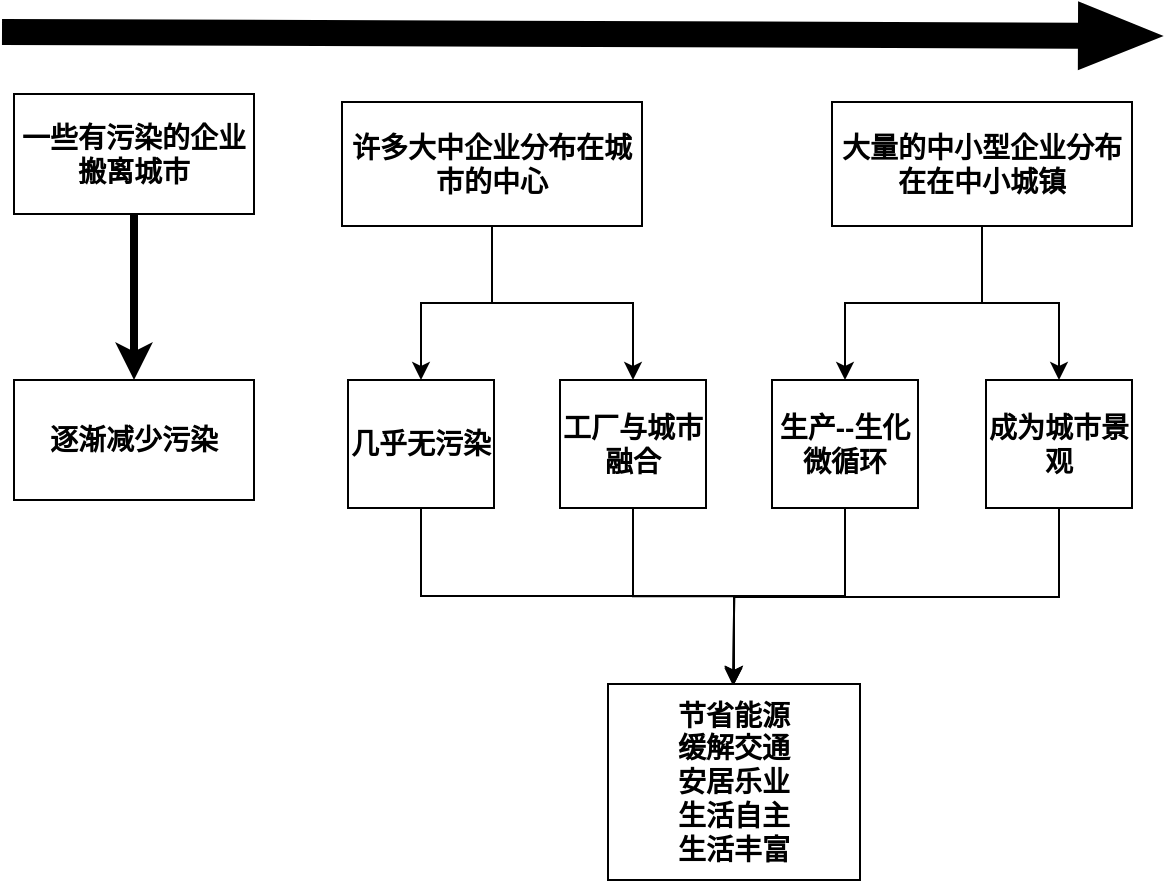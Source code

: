 <mxfile version="18.1.3" type="github">
  <diagram id="ssd9Ek4S8vyrCQEDqdm_" name="Page-1">
    <mxGraphModel dx="1038" dy="975" grid="0" gridSize="10" guides="1" tooltips="1" connect="1" arrows="1" fold="1" page="0" pageScale="1" pageWidth="827" pageHeight="1169" math="0" shadow="0">
      <root>
        <mxCell id="0" />
        <mxCell id="1" parent="0" />
        <mxCell id="1KLsVy8x2Pbju-mjb7nF-10" style="rounded=0;orthogonalLoop=1;jettySize=auto;html=1;exitX=0.5;exitY=1;exitDx=0;exitDy=0;fontSize=14;entryX=0.5;entryY=0;entryDx=0;entryDy=0;strokeWidth=4;" edge="1" parent="1" source="1KLsVy8x2Pbju-mjb7nF-1" target="1KLsVy8x2Pbju-mjb7nF-2">
          <mxGeometry relative="1" as="geometry">
            <mxPoint x="204" y="109" as="targetPoint" />
          </mxGeometry>
        </mxCell>
        <mxCell id="1KLsVy8x2Pbju-mjb7nF-1" value="&lt;b&gt;&lt;font style=&quot;font-size: 14px;&quot;&gt;一些有污染的企业搬离城市&lt;/font&gt;&lt;/b&gt;" style="rounded=0;whiteSpace=wrap;html=1;" vertex="1" parent="1">
          <mxGeometry x="136" y="-34" width="120" height="60" as="geometry" />
        </mxCell>
        <mxCell id="1KLsVy8x2Pbju-mjb7nF-2" value="&lt;span style=&quot;font-size: 14px;&quot;&gt;&lt;b&gt;逐渐减少污染&lt;/b&gt;&lt;/span&gt;" style="rounded=0;whiteSpace=wrap;html=1;" vertex="1" parent="1">
          <mxGeometry x="136" y="109" width="120" height="60" as="geometry" />
        </mxCell>
        <mxCell id="1KLsVy8x2Pbju-mjb7nF-11" style="edgeStyle=orthogonalEdgeStyle;rounded=0;orthogonalLoop=1;jettySize=auto;html=1;exitX=0.5;exitY=1;exitDx=0;exitDy=0;fontSize=14;strokeWidth=1;entryX=0.5;entryY=0;entryDx=0;entryDy=0;" edge="1" parent="1" source="1KLsVy8x2Pbju-mjb7nF-3" target="1KLsVy8x2Pbju-mjb7nF-5">
          <mxGeometry relative="1" as="geometry">
            <mxPoint x="375" y="85.2" as="targetPoint" />
          </mxGeometry>
        </mxCell>
        <mxCell id="1KLsVy8x2Pbju-mjb7nF-13" style="edgeStyle=orthogonalEdgeStyle;rounded=0;orthogonalLoop=1;jettySize=auto;html=1;exitX=0.5;exitY=1;exitDx=0;exitDy=0;entryX=0.5;entryY=0;entryDx=0;entryDy=0;fontSize=14;strokeWidth=1;" edge="1" parent="1" source="1KLsVy8x2Pbju-mjb7nF-3" target="1KLsVy8x2Pbju-mjb7nF-6">
          <mxGeometry relative="1" as="geometry" />
        </mxCell>
        <mxCell id="1KLsVy8x2Pbju-mjb7nF-3" value="&lt;b&gt;&lt;font style=&quot;font-size: 14px;&quot;&gt;许多大中企业分布在城市的中心&lt;/font&gt;&lt;/b&gt;" style="rounded=0;whiteSpace=wrap;html=1;" vertex="1" parent="1">
          <mxGeometry x="300" y="-30" width="150" height="62" as="geometry" />
        </mxCell>
        <mxCell id="1KLsVy8x2Pbju-mjb7nF-16" style="edgeStyle=orthogonalEdgeStyle;rounded=0;orthogonalLoop=1;jettySize=auto;html=1;exitX=0.5;exitY=1;exitDx=0;exitDy=0;entryX=0.5;entryY=0;entryDx=0;entryDy=0;fontSize=14;strokeWidth=1;" edge="1" parent="1" source="1KLsVy8x2Pbju-mjb7nF-4" target="1KLsVy8x2Pbju-mjb7nF-7">
          <mxGeometry relative="1" as="geometry" />
        </mxCell>
        <mxCell id="1KLsVy8x2Pbju-mjb7nF-18" style="edgeStyle=orthogonalEdgeStyle;rounded=0;orthogonalLoop=1;jettySize=auto;html=1;exitX=0.5;exitY=1;exitDx=0;exitDy=0;fontSize=14;strokeWidth=1;" edge="1" parent="1" source="1KLsVy8x2Pbju-mjb7nF-4" target="1KLsVy8x2Pbju-mjb7nF-8">
          <mxGeometry relative="1" as="geometry" />
        </mxCell>
        <mxCell id="1KLsVy8x2Pbju-mjb7nF-4" value="&lt;b&gt;&lt;font style=&quot;font-size: 14px;&quot;&gt;大量的中小型企业分布在在中小城镇&lt;/font&gt;&lt;/b&gt;" style="rounded=0;whiteSpace=wrap;html=1;" vertex="1" parent="1">
          <mxGeometry x="545" y="-30" width="150" height="62" as="geometry" />
        </mxCell>
        <mxCell id="1KLsVy8x2Pbju-mjb7nF-19" style="edgeStyle=orthogonalEdgeStyle;rounded=0;orthogonalLoop=1;jettySize=auto;html=1;exitX=0.5;exitY=1;exitDx=0;exitDy=0;fontSize=14;strokeWidth=1;" edge="1" parent="1" source="1KLsVy8x2Pbju-mjb7nF-5" target="1KLsVy8x2Pbju-mjb7nF-9">
          <mxGeometry relative="1" as="geometry" />
        </mxCell>
        <mxCell id="1KLsVy8x2Pbju-mjb7nF-5" value="&lt;b&gt;&lt;font style=&quot;font-size: 14px;&quot;&gt;几乎无污染&lt;/font&gt;&lt;/b&gt;" style="rounded=0;whiteSpace=wrap;html=1;" vertex="1" parent="1">
          <mxGeometry x="303" y="109" width="73" height="64" as="geometry" />
        </mxCell>
        <mxCell id="1KLsVy8x2Pbju-mjb7nF-20" style="edgeStyle=orthogonalEdgeStyle;rounded=0;orthogonalLoop=1;jettySize=auto;html=1;exitX=0.5;exitY=1;exitDx=0;exitDy=0;fontSize=14;strokeWidth=1;" edge="1" parent="1" source="1KLsVy8x2Pbju-mjb7nF-6">
          <mxGeometry relative="1" as="geometry">
            <mxPoint x="495.6" y="261.2" as="targetPoint" />
          </mxGeometry>
        </mxCell>
        <mxCell id="1KLsVy8x2Pbju-mjb7nF-6" value="&lt;b&gt;&lt;font style=&quot;font-size: 14px;&quot;&gt;工厂与城市融合&lt;/font&gt;&lt;/b&gt;" style="rounded=0;whiteSpace=wrap;html=1;" vertex="1" parent="1">
          <mxGeometry x="409" y="109" width="73" height="64" as="geometry" />
        </mxCell>
        <mxCell id="1KLsVy8x2Pbju-mjb7nF-21" style="edgeStyle=orthogonalEdgeStyle;rounded=0;orthogonalLoop=1;jettySize=auto;html=1;exitX=0.5;exitY=1;exitDx=0;exitDy=0;entryX=0.5;entryY=0;entryDx=0;entryDy=0;fontSize=14;strokeWidth=1;" edge="1" parent="1" source="1KLsVy8x2Pbju-mjb7nF-7" target="1KLsVy8x2Pbju-mjb7nF-9">
          <mxGeometry relative="1" as="geometry" />
        </mxCell>
        <mxCell id="1KLsVy8x2Pbju-mjb7nF-7" value="&lt;b&gt;&lt;font style=&quot;font-size: 14px;&quot;&gt;生产--生化微循环&lt;/font&gt;&lt;/b&gt;" style="rounded=0;whiteSpace=wrap;html=1;" vertex="1" parent="1">
          <mxGeometry x="515" y="109" width="73" height="64" as="geometry" />
        </mxCell>
        <mxCell id="1KLsVy8x2Pbju-mjb7nF-22" style="edgeStyle=orthogonalEdgeStyle;rounded=0;orthogonalLoop=1;jettySize=auto;html=1;exitX=0.5;exitY=1;exitDx=0;exitDy=0;fontSize=14;strokeWidth=1;" edge="1" parent="1" source="1KLsVy8x2Pbju-mjb7nF-8">
          <mxGeometry relative="1" as="geometry">
            <mxPoint x="495.6" y="262" as="targetPoint" />
          </mxGeometry>
        </mxCell>
        <mxCell id="1KLsVy8x2Pbju-mjb7nF-8" value="&lt;b&gt;&lt;font style=&quot;font-size: 14px;&quot;&gt;成为城市景观&lt;/font&gt;&lt;/b&gt;" style="rounded=0;whiteSpace=wrap;html=1;" vertex="1" parent="1">
          <mxGeometry x="622" y="109" width="73" height="64" as="geometry" />
        </mxCell>
        <mxCell id="1KLsVy8x2Pbju-mjb7nF-9" value="&lt;span style=&quot;font-size: 14px;&quot;&gt;&lt;b&gt;节省能源&lt;br&gt;缓解交通&lt;br&gt;安居乐业&lt;br&gt;生活自主&lt;br&gt;生活丰富&lt;br&gt;&lt;/b&gt;&lt;/span&gt;" style="rounded=0;whiteSpace=wrap;html=1;" vertex="1" parent="1">
          <mxGeometry x="433" y="261" width="126" height="98" as="geometry" />
        </mxCell>
        <mxCell id="1KLsVy8x2Pbju-mjb7nF-23" value="" style="shape=flexArrow;endArrow=classic;html=1;rounded=0;fontSize=14;strokeWidth=1;strokeColor=#000000;fillColor=#000000;width=12;endSize=13.34;" edge="1" parent="1">
          <mxGeometry width="50" height="50" relative="1" as="geometry">
            <mxPoint x="130" y="-65" as="sourcePoint" />
            <mxPoint x="710" y="-63" as="targetPoint" />
          </mxGeometry>
        </mxCell>
      </root>
    </mxGraphModel>
  </diagram>
</mxfile>
